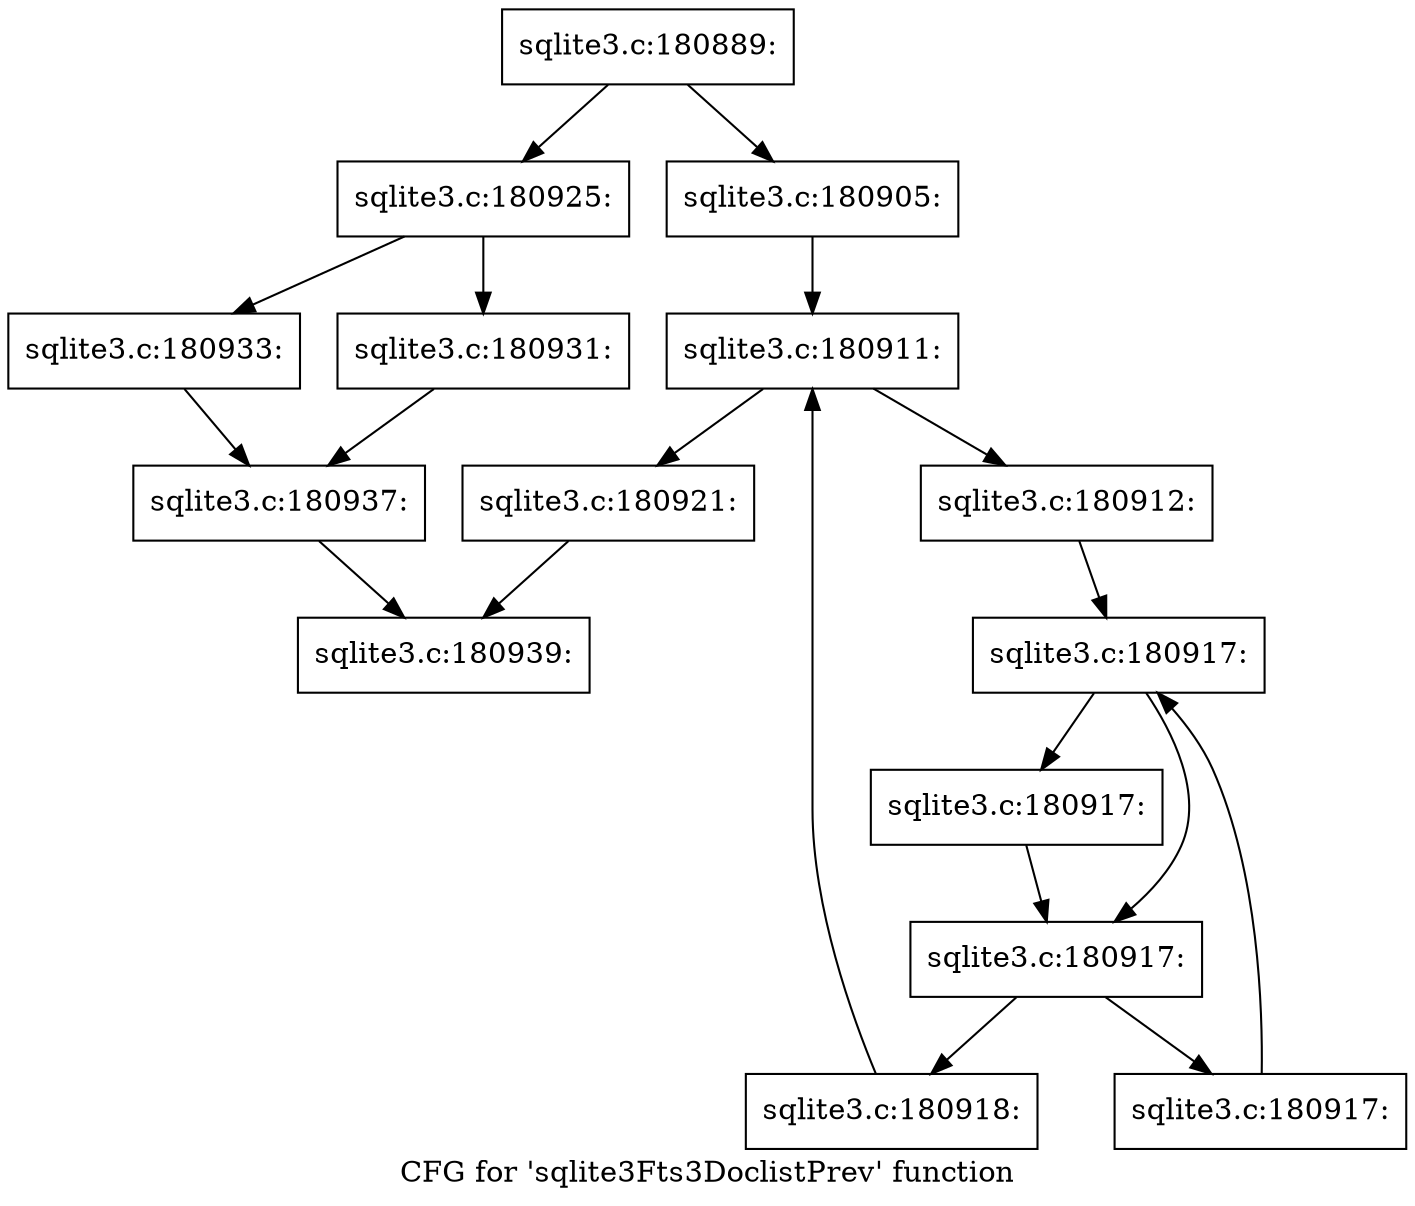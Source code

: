 digraph "CFG for 'sqlite3Fts3DoclistPrev' function" {
	label="CFG for 'sqlite3Fts3DoclistPrev' function";

	Node0x55c0fabfa580 [shape=record,label="{sqlite3.c:180889:}"];
	Node0x55c0fabfa580 -> Node0x55c0fac03310;
	Node0x55c0fabfa580 -> Node0x55c0fac033b0;
	Node0x55c0fac03310 [shape=record,label="{sqlite3.c:180905:}"];
	Node0x55c0fac03310 -> Node0x55c0fac04c10;
	Node0x55c0fac04c10 [shape=record,label="{sqlite3.c:180911:}"];
	Node0x55c0fac04c10 -> Node0x55c0fac05030;
	Node0x55c0fac04c10 -> Node0x55c0fac04d70;
	Node0x55c0fac05030 [shape=record,label="{sqlite3.c:180912:}"];
	Node0x55c0fac05030 -> Node0x55c0f6b7b390;
	Node0x55c0f6b7b390 [shape=record,label="{sqlite3.c:180917:}"];
	Node0x55c0f6b7b390 -> Node0x55c0fac068e0;
	Node0x55c0f6b7b390 -> Node0x55c0fac06890;
	Node0x55c0fac068e0 [shape=record,label="{sqlite3.c:180917:}"];
	Node0x55c0fac068e0 -> Node0x55c0fac06890;
	Node0x55c0fac06890 [shape=record,label="{sqlite3.c:180917:}"];
	Node0x55c0fac06890 -> Node0x55c0fac06ca0;
	Node0x55c0fac06890 -> Node0x55c0fac065f0;
	Node0x55c0fac06ca0 [shape=record,label="{sqlite3.c:180917:}"];
	Node0x55c0fac06ca0 -> Node0x55c0f6b7b390;
	Node0x55c0fac065f0 [shape=record,label="{sqlite3.c:180918:}"];
	Node0x55c0fac065f0 -> Node0x55c0fac04c10;
	Node0x55c0fac04d70 [shape=record,label="{sqlite3.c:180921:}"];
	Node0x55c0fac04d70 -> Node0x55c0fac03360;
	Node0x55c0fac033b0 [shape=record,label="{sqlite3.c:180925:}"];
	Node0x55c0fac033b0 -> Node0x55c0f6b19f70;
	Node0x55c0fac033b0 -> Node0x55c0fac09490;
	Node0x55c0f6b19f70 [shape=record,label="{sqlite3.c:180931:}"];
	Node0x55c0f6b19f70 -> Node0x55c0fac08ec0;
	Node0x55c0fac09490 [shape=record,label="{sqlite3.c:180933:}"];
	Node0x55c0fac09490 -> Node0x55c0fac08ec0;
	Node0x55c0fac08ec0 [shape=record,label="{sqlite3.c:180937:}"];
	Node0x55c0fac08ec0 -> Node0x55c0fac03360;
	Node0x55c0fac03360 [shape=record,label="{sqlite3.c:180939:}"];
}
